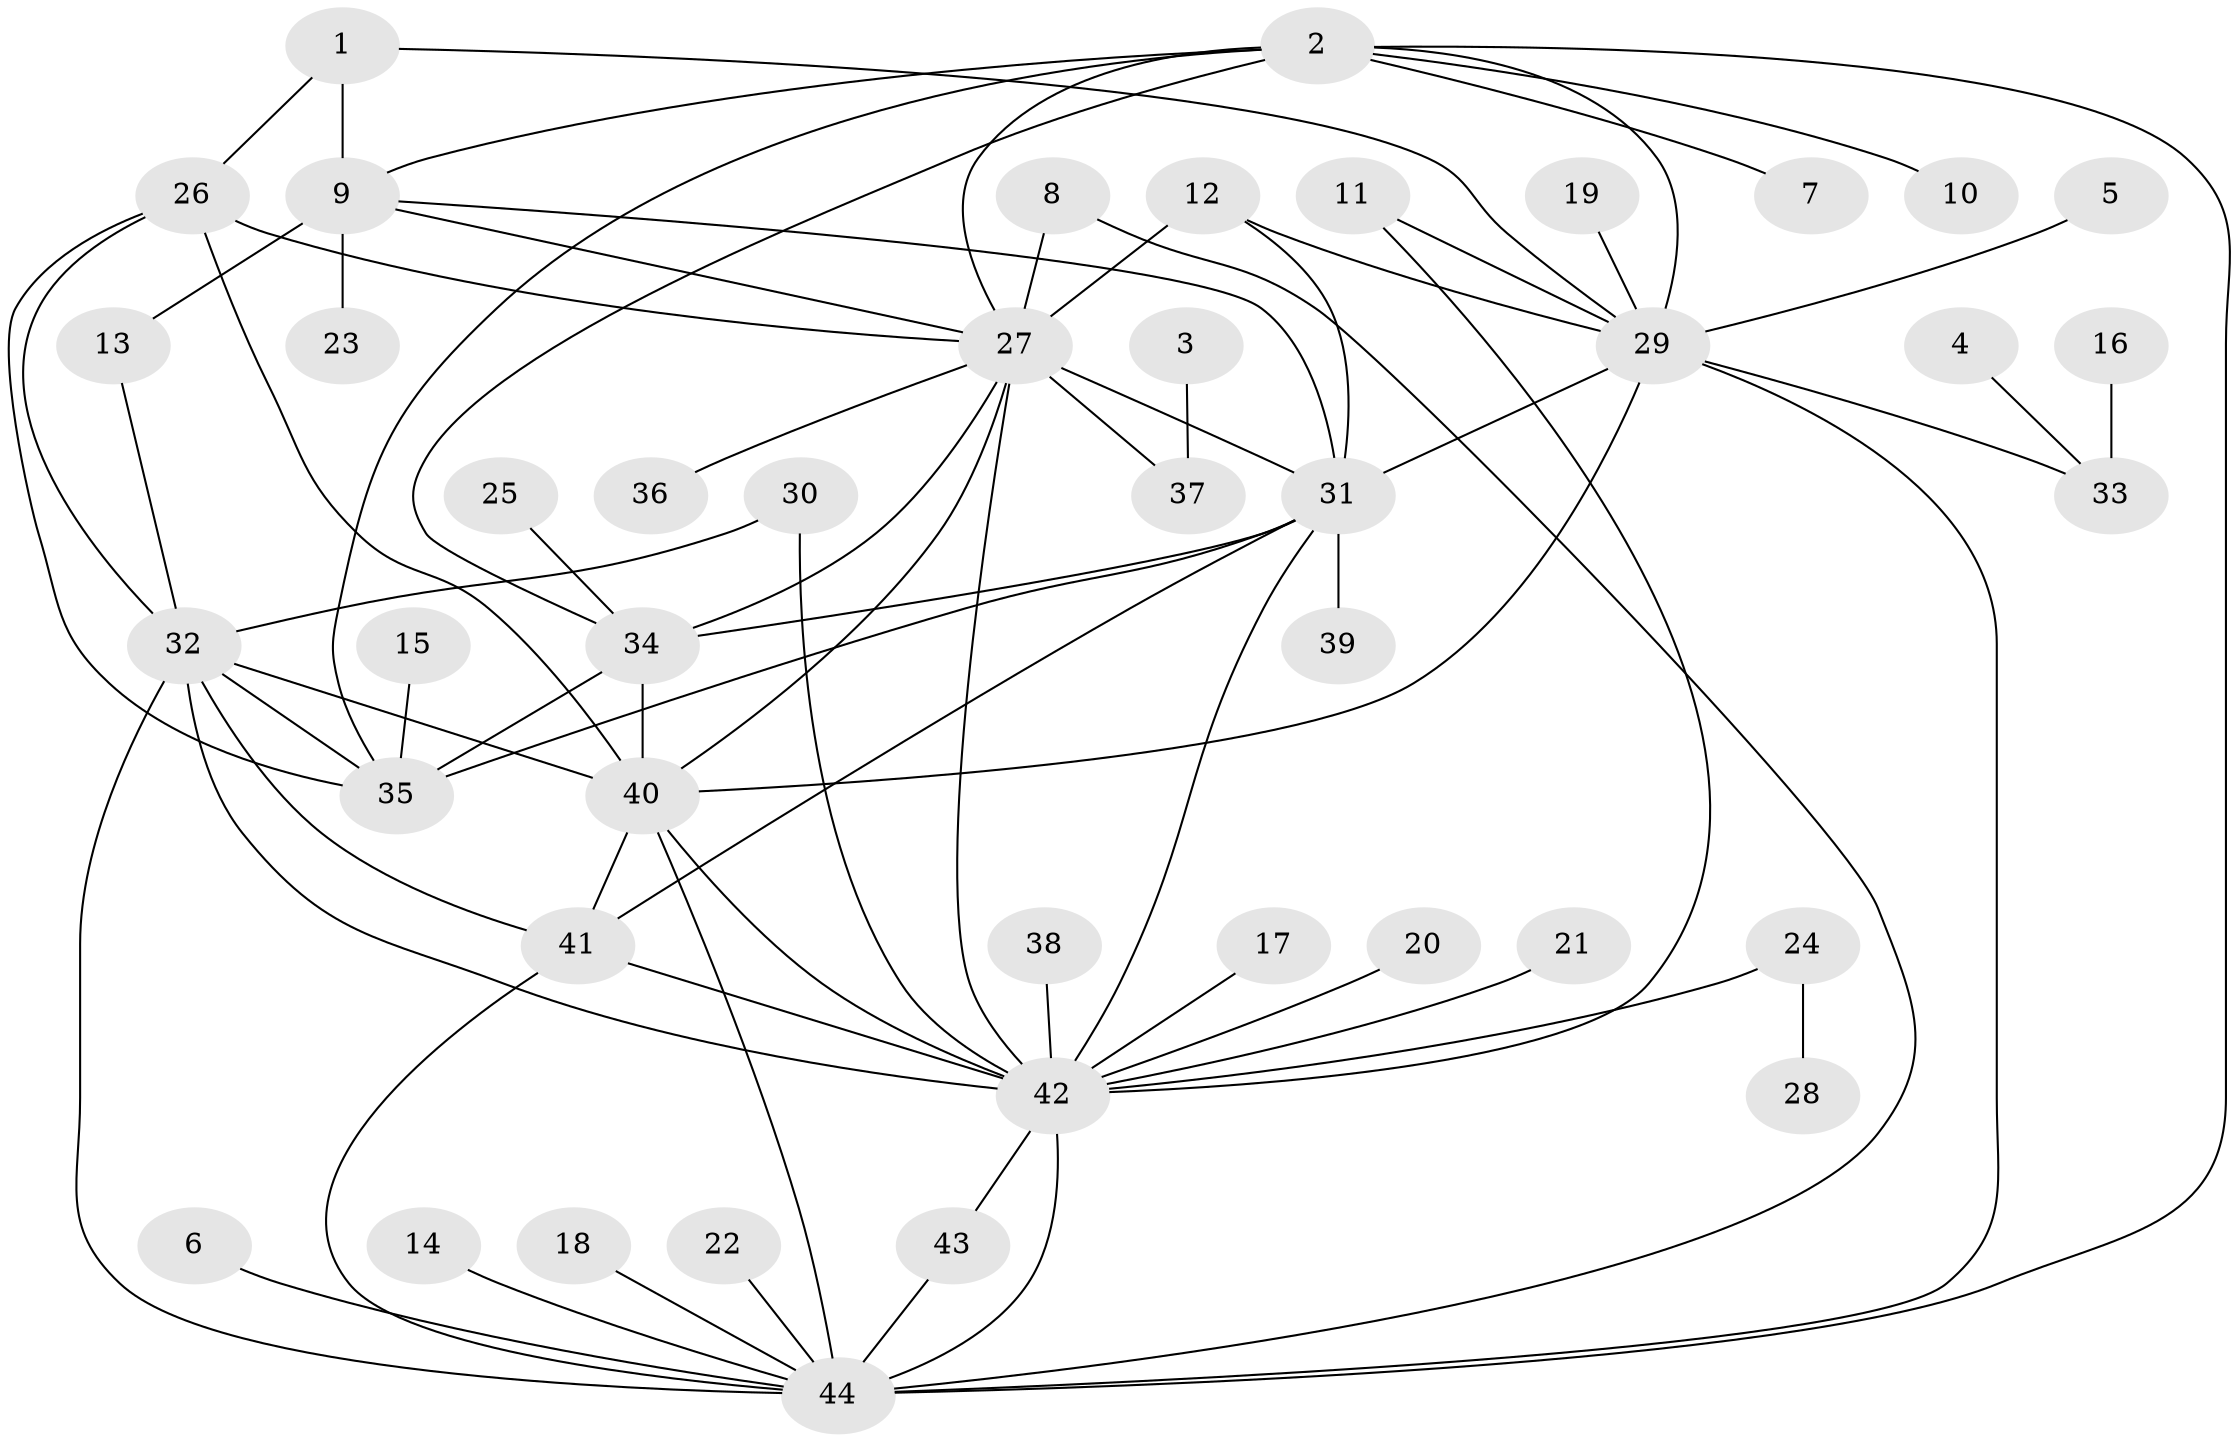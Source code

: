 // original degree distribution, {14: 0.011494252873563218, 9: 0.011494252873563218, 11: 0.022988505747126436, 3: 0.10344827586206896, 15: 0.011494252873563218, 5: 0.034482758620689655, 1: 0.45977011494252873, 4: 0.08045977011494253, 16: 0.011494252873563218, 10: 0.011494252873563218, 7: 0.022988505747126436, 8: 0.011494252873563218, 2: 0.19540229885057472, 6: 0.011494252873563218}
// Generated by graph-tools (version 1.1) at 2025/49/03/09/25 03:49:53]
// undirected, 44 vertices, 76 edges
graph export_dot {
graph [start="1"]
  node [color=gray90,style=filled];
  1;
  2;
  3;
  4;
  5;
  6;
  7;
  8;
  9;
  10;
  11;
  12;
  13;
  14;
  15;
  16;
  17;
  18;
  19;
  20;
  21;
  22;
  23;
  24;
  25;
  26;
  27;
  28;
  29;
  30;
  31;
  32;
  33;
  34;
  35;
  36;
  37;
  38;
  39;
  40;
  41;
  42;
  43;
  44;
  1 -- 9 [weight=1.0];
  1 -- 26 [weight=1.0];
  1 -- 29 [weight=1.0];
  2 -- 7 [weight=1.0];
  2 -- 9 [weight=1.0];
  2 -- 10 [weight=1.0];
  2 -- 27 [weight=1.0];
  2 -- 29 [weight=1.0];
  2 -- 34 [weight=1.0];
  2 -- 35 [weight=1.0];
  2 -- 44 [weight=1.0];
  3 -- 37 [weight=1.0];
  4 -- 33 [weight=1.0];
  5 -- 29 [weight=1.0];
  6 -- 44 [weight=1.0];
  8 -- 27 [weight=1.0];
  8 -- 44 [weight=1.0];
  9 -- 13 [weight=1.0];
  9 -- 23 [weight=1.0];
  9 -- 27 [weight=1.0];
  9 -- 31 [weight=1.0];
  11 -- 29 [weight=1.0];
  11 -- 42 [weight=1.0];
  12 -- 27 [weight=1.0];
  12 -- 29 [weight=1.0];
  12 -- 31 [weight=1.0];
  13 -- 32 [weight=1.0];
  14 -- 44 [weight=1.0];
  15 -- 35 [weight=1.0];
  16 -- 33 [weight=1.0];
  17 -- 42 [weight=1.0];
  18 -- 44 [weight=1.0];
  19 -- 29 [weight=1.0];
  20 -- 42 [weight=1.0];
  21 -- 42 [weight=1.0];
  22 -- 44 [weight=1.0];
  24 -- 28 [weight=1.0];
  24 -- 42 [weight=1.0];
  25 -- 34 [weight=1.0];
  26 -- 27 [weight=1.0];
  26 -- 32 [weight=1.0];
  26 -- 35 [weight=1.0];
  26 -- 40 [weight=1.0];
  27 -- 31 [weight=1.0];
  27 -- 34 [weight=1.0];
  27 -- 36 [weight=1.0];
  27 -- 37 [weight=1.0];
  27 -- 40 [weight=1.0];
  27 -- 42 [weight=2.0];
  29 -- 31 [weight=1.0];
  29 -- 33 [weight=1.0];
  29 -- 40 [weight=1.0];
  29 -- 44 [weight=1.0];
  30 -- 32 [weight=1.0];
  30 -- 42 [weight=1.0];
  31 -- 34 [weight=1.0];
  31 -- 35 [weight=1.0];
  31 -- 39 [weight=1.0];
  31 -- 41 [weight=1.0];
  31 -- 42 [weight=1.0];
  32 -- 35 [weight=1.0];
  32 -- 40 [weight=2.0];
  32 -- 41 [weight=1.0];
  32 -- 42 [weight=1.0];
  32 -- 44 [weight=1.0];
  34 -- 35 [weight=1.0];
  34 -- 40 [weight=1.0];
  38 -- 42 [weight=1.0];
  40 -- 41 [weight=1.0];
  40 -- 42 [weight=1.0];
  40 -- 44 [weight=1.0];
  41 -- 42 [weight=1.0];
  41 -- 44 [weight=1.0];
  42 -- 43 [weight=1.0];
  42 -- 44 [weight=2.0];
  43 -- 44 [weight=1.0];
}
